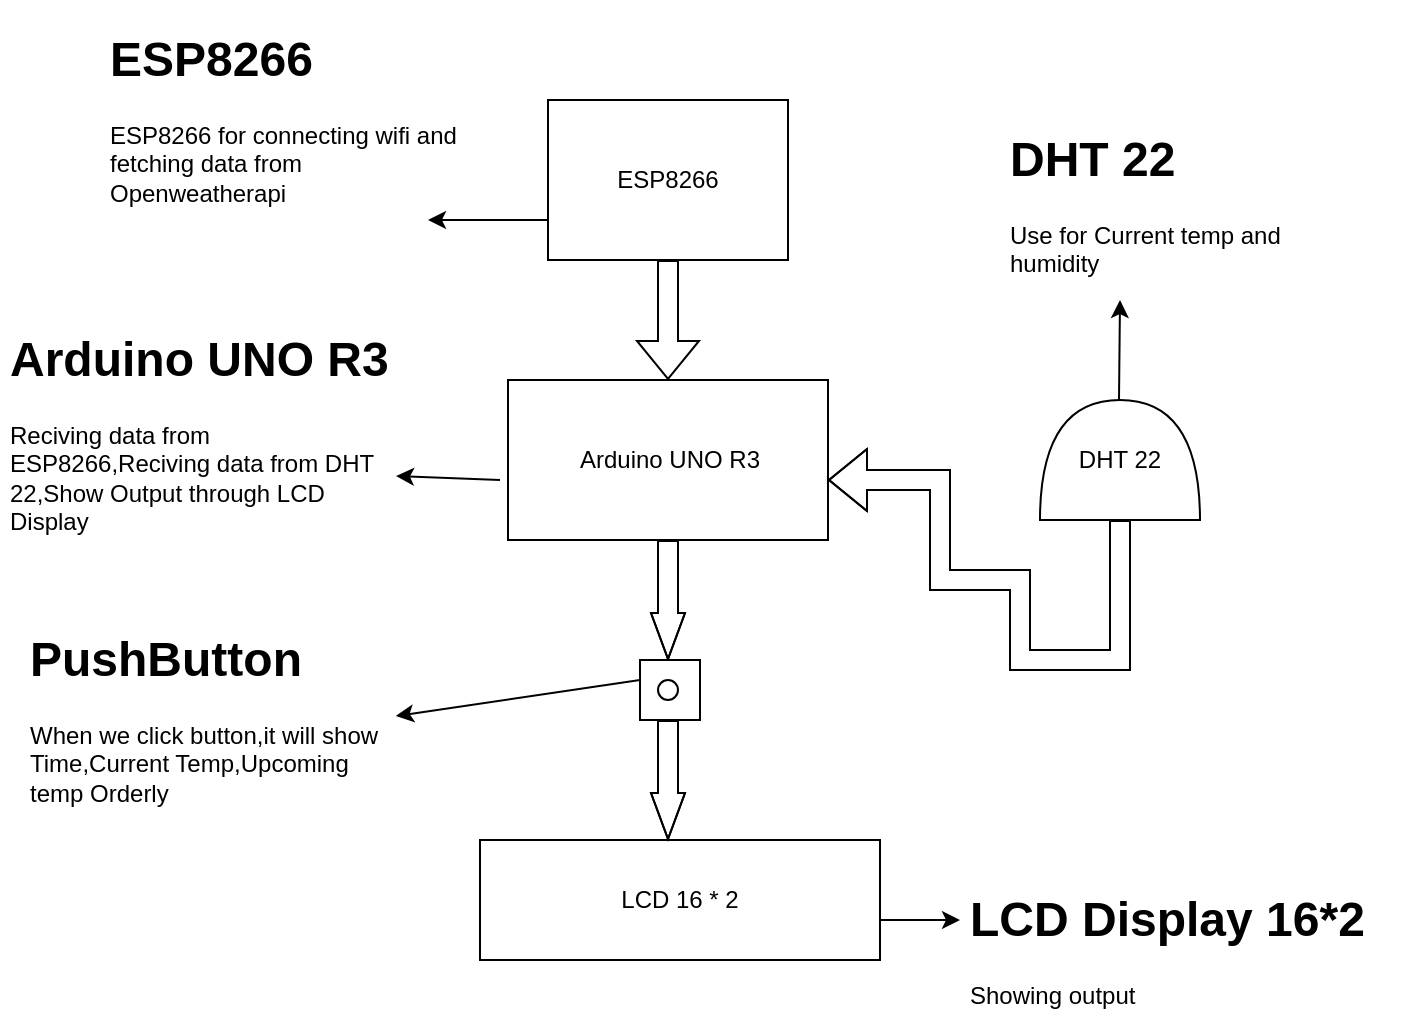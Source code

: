 <mxfile version="22.0.4" type="device">
  <diagram name="Page-1" id="fdHzNqX_9kaatIM1AlEE">
    <mxGraphModel dx="1026" dy="654" grid="1" gridSize="10" guides="1" tooltips="1" connect="1" arrows="1" fold="1" page="1" pageScale="1" pageWidth="827" pageHeight="1169" math="0" shadow="0">
      <root>
        <mxCell id="0" />
        <mxCell id="1" parent="0" />
        <mxCell id="U77RJCooef6Q8jjJBlMa-1" value="" style="rounded=0;whiteSpace=wrap;html=1;" vertex="1" parent="1">
          <mxGeometry x="334" y="240" width="160" height="80" as="geometry" />
        </mxCell>
        <mxCell id="U77RJCooef6Q8jjJBlMa-2" value="Arduino UNO R3" style="text;html=1;strokeColor=none;fillColor=none;align=center;verticalAlign=middle;whiteSpace=wrap;rounded=0;" vertex="1" parent="1">
          <mxGeometry x="360" y="265" width="110" height="30" as="geometry" />
        </mxCell>
        <mxCell id="U77RJCooef6Q8jjJBlMa-3" value="" style="rounded=0;whiteSpace=wrap;html=1;" vertex="1" parent="1">
          <mxGeometry x="354" y="100" width="120" height="80" as="geometry" />
        </mxCell>
        <mxCell id="U77RJCooef6Q8jjJBlMa-4" value="ESP8266" style="text;html=1;strokeColor=none;fillColor=none;align=center;verticalAlign=middle;whiteSpace=wrap;rounded=0;" vertex="1" parent="1">
          <mxGeometry x="369" y="125" width="90" height="30" as="geometry" />
        </mxCell>
        <mxCell id="U77RJCooef6Q8jjJBlMa-8" value="" style="group" vertex="1" connectable="0" parent="1">
          <mxGeometry x="320" y="500" width="200" height="60" as="geometry" />
        </mxCell>
        <mxCell id="U77RJCooef6Q8jjJBlMa-5" value="" style="rounded=0;whiteSpace=wrap;html=1;" vertex="1" parent="U77RJCooef6Q8jjJBlMa-8">
          <mxGeometry y="-30" width="200" height="60" as="geometry" />
        </mxCell>
        <mxCell id="U77RJCooef6Q8jjJBlMa-7" value="LCD 16 * 2" style="text;html=1;strokeColor=none;fillColor=none;align=center;verticalAlign=middle;whiteSpace=wrap;rounded=0;" vertex="1" parent="U77RJCooef6Q8jjJBlMa-8">
          <mxGeometry x="40" y="-15" width="120" height="30" as="geometry" />
        </mxCell>
        <mxCell id="U77RJCooef6Q8jjJBlMa-10" value="DHT 22" style="shape=or;whiteSpace=wrap;html=1;direction=north;" vertex="1" parent="1">
          <mxGeometry x="600" y="250" width="80" height="60" as="geometry" />
        </mxCell>
        <mxCell id="U77RJCooef6Q8jjJBlMa-13" value="" style="shape=flexArrow;endArrow=classic;html=1;rounded=0;entryX=0.5;entryY=0;entryDx=0;entryDy=0;" edge="1" parent="1" target="U77RJCooef6Q8jjJBlMa-1">
          <mxGeometry width="50" height="50" relative="1" as="geometry">
            <mxPoint x="414" y="180" as="sourcePoint" />
            <mxPoint x="414.5" y="230" as="targetPoint" />
          </mxGeometry>
        </mxCell>
        <mxCell id="U77RJCooef6Q8jjJBlMa-15" value="" style="shape=flexArrow;endArrow=classic;html=1;rounded=0;" edge="1" parent="1">
          <mxGeometry width="50" height="50" relative="1" as="geometry">
            <mxPoint x="640" y="310" as="sourcePoint" />
            <mxPoint x="494" y="290" as="targetPoint" />
            <Array as="points">
              <mxPoint x="640" y="380" />
              <mxPoint x="590" y="380" />
              <mxPoint x="590" y="340" />
              <mxPoint x="550" y="340" />
              <mxPoint x="550" y="290" />
            </Array>
          </mxGeometry>
        </mxCell>
        <mxCell id="U77RJCooef6Q8jjJBlMa-16" value="" style="shape=flexArrow;endArrow=classic;html=1;rounded=0;endWidth=6;endSize=7.33;" edge="1" parent="1">
          <mxGeometry width="50" height="50" relative="1" as="geometry">
            <mxPoint x="414" y="320" as="sourcePoint" />
            <mxPoint x="414" y="380" as="targetPoint" />
            <Array as="points">
              <mxPoint x="414" y="340" />
            </Array>
          </mxGeometry>
        </mxCell>
        <mxCell id="U77RJCooef6Q8jjJBlMa-17" value="&lt;h1&gt;ESP8266&lt;/h1&gt;&lt;div&gt;ESP8266 for connecting wifi and fetching data from Openweatherapi&lt;/div&gt;" style="text;html=1;strokeColor=none;fillColor=none;spacing=5;spacingTop=-20;whiteSpace=wrap;overflow=hidden;rounded=0;" vertex="1" parent="1">
          <mxGeometry x="130" y="60" width="190" height="100" as="geometry" />
        </mxCell>
        <mxCell id="U77RJCooef6Q8jjJBlMa-21" value="" style="group" vertex="1" connectable="0" parent="1">
          <mxGeometry x="400" y="380" width="30" height="30" as="geometry" />
        </mxCell>
        <mxCell id="U77RJCooef6Q8jjJBlMa-18" value="" style="whiteSpace=wrap;html=1;aspect=fixed;" vertex="1" parent="U77RJCooef6Q8jjJBlMa-21">
          <mxGeometry width="30" height="30" as="geometry" />
        </mxCell>
        <mxCell id="U77RJCooef6Q8jjJBlMa-19" value="" style="ellipse;whiteSpace=wrap;html=1;aspect=fixed;" vertex="1" parent="U77RJCooef6Q8jjJBlMa-21">
          <mxGeometry x="9" y="10" width="10" height="10" as="geometry" />
        </mxCell>
        <mxCell id="U77RJCooef6Q8jjJBlMa-23" value="" style="shape=flexArrow;endArrow=classic;html=1;rounded=0;endWidth=6;endSize=7.33;" edge="1" parent="1">
          <mxGeometry width="50" height="50" relative="1" as="geometry">
            <mxPoint x="414" y="410" as="sourcePoint" />
            <mxPoint x="414" y="470" as="targetPoint" />
            <Array as="points">
              <mxPoint x="414" y="430" />
            </Array>
          </mxGeometry>
        </mxCell>
        <mxCell id="U77RJCooef6Q8jjJBlMa-25" value="&lt;h1&gt;DHT 22&lt;/h1&gt;&lt;div&gt;Use for Current temp and humidity&lt;/div&gt;" style="text;html=1;strokeColor=none;fillColor=none;spacing=5;spacingTop=-20;whiteSpace=wrap;overflow=hidden;rounded=0;" vertex="1" parent="1">
          <mxGeometry x="580" y="110" width="190" height="80" as="geometry" />
        </mxCell>
        <mxCell id="U77RJCooef6Q8jjJBlMa-26" value="&lt;h1&gt;Arduino UNO R3&lt;/h1&gt;&lt;div&gt;Reciving data from ESP8266,Reciving data from DHT 22,Show Output through LCD Display&lt;/div&gt;" style="text;html=1;strokeColor=none;fillColor=none;spacing=5;spacingTop=-20;whiteSpace=wrap;overflow=hidden;rounded=0;" vertex="1" parent="1">
          <mxGeometry x="80" y="210" width="200" height="120" as="geometry" />
        </mxCell>
        <mxCell id="U77RJCooef6Q8jjJBlMa-27" value="&lt;h1&gt;PushButton&lt;/h1&gt;&lt;div&gt;When we click button,it will show Time,Current Temp,Upcoming temp Orderly&lt;/div&gt;" style="text;html=1;strokeColor=none;fillColor=none;spacing=5;spacingTop=-20;whiteSpace=wrap;overflow=hidden;rounded=0;" vertex="1" parent="1">
          <mxGeometry x="90" y="360" width="190" height="120" as="geometry" />
        </mxCell>
        <mxCell id="U77RJCooef6Q8jjJBlMa-28" value="&lt;h1&gt;LCD Display 16*2&lt;/h1&gt;&lt;div&gt;Showing output&lt;/div&gt;" style="text;html=1;strokeColor=none;fillColor=none;spacing=5;spacingTop=-20;whiteSpace=wrap;overflow=hidden;rounded=0;" vertex="1" parent="1">
          <mxGeometry x="560" y="490" width="220" height="70" as="geometry" />
        </mxCell>
        <mxCell id="U77RJCooef6Q8jjJBlMa-29" value="" style="endArrow=classic;html=1;rounded=0;entryX=0.99;entryY=0.65;entryDx=0;entryDy=0;entryPerimeter=0;" edge="1" parent="1" target="U77RJCooef6Q8jjJBlMa-26">
          <mxGeometry width="50" height="50" relative="1" as="geometry">
            <mxPoint x="330" y="290" as="sourcePoint" />
            <mxPoint x="440" y="310" as="targetPoint" />
          </mxGeometry>
        </mxCell>
        <mxCell id="U77RJCooef6Q8jjJBlMa-30" value="" style="endArrow=classic;html=1;rounded=0;entryX=0.989;entryY=0.4;entryDx=0;entryDy=0;entryPerimeter=0;" edge="1" parent="1" target="U77RJCooef6Q8jjJBlMa-27">
          <mxGeometry width="50" height="50" relative="1" as="geometry">
            <mxPoint x="400" y="390" as="sourcePoint" />
            <mxPoint x="330" y="400" as="targetPoint" />
          </mxGeometry>
        </mxCell>
        <mxCell id="U77RJCooef6Q8jjJBlMa-31" value="" style="endArrow=classic;html=1;rounded=0;" edge="1" parent="1">
          <mxGeometry width="50" height="50" relative="1" as="geometry">
            <mxPoint x="520" y="510" as="sourcePoint" />
            <mxPoint x="560" y="510" as="targetPoint" />
          </mxGeometry>
        </mxCell>
        <mxCell id="U77RJCooef6Q8jjJBlMa-32" value="" style="endArrow=classic;html=1;rounded=0;" edge="1" parent="1">
          <mxGeometry width="50" height="50" relative="1" as="geometry">
            <mxPoint x="639.5" y="250" as="sourcePoint" />
            <mxPoint x="640" y="200" as="targetPoint" />
          </mxGeometry>
        </mxCell>
        <mxCell id="U77RJCooef6Q8jjJBlMa-33" value="" style="endArrow=classic;html=1;rounded=0;" edge="1" parent="1">
          <mxGeometry width="50" height="50" relative="1" as="geometry">
            <mxPoint x="354" y="160" as="sourcePoint" />
            <mxPoint x="294" y="160" as="targetPoint" />
          </mxGeometry>
        </mxCell>
      </root>
    </mxGraphModel>
  </diagram>
</mxfile>
